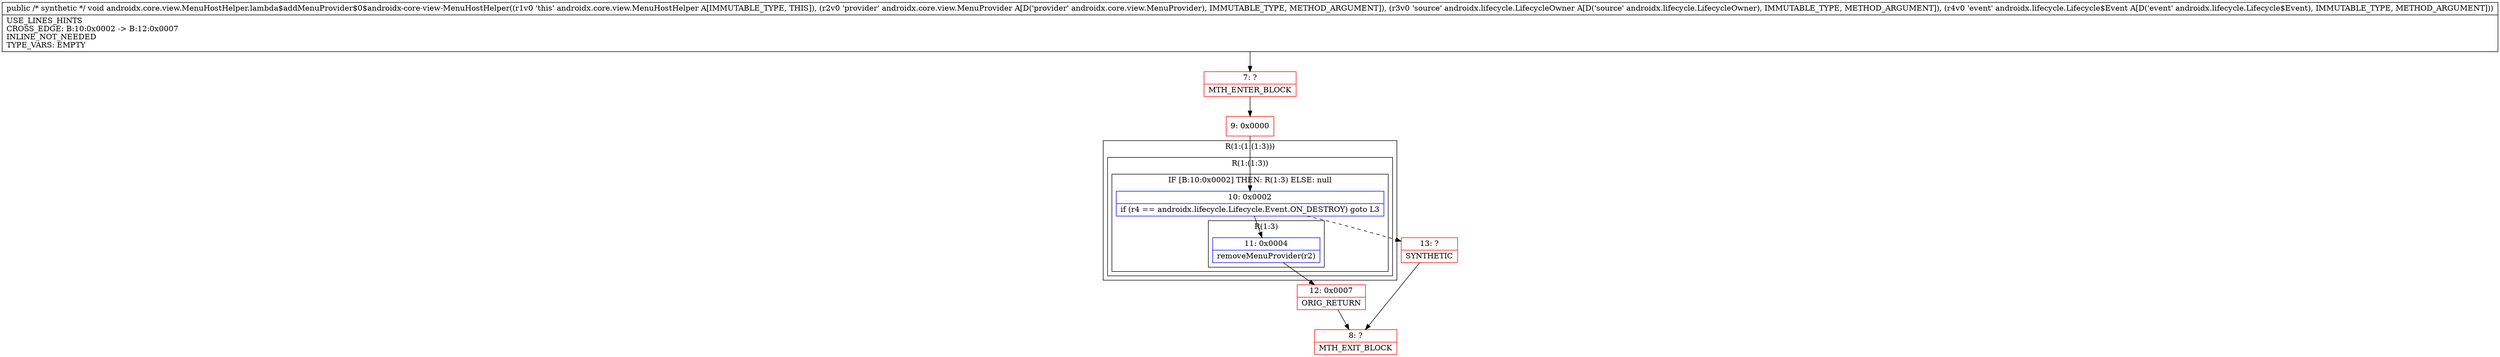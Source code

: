 digraph "CFG forandroidx.core.view.MenuHostHelper.lambda$addMenuProvider$0$androidx\-core\-view\-MenuHostHelper(Landroidx\/core\/view\/MenuProvider;Landroidx\/lifecycle\/LifecycleOwner;Landroidx\/lifecycle\/Lifecycle$Event;)V" {
subgraph cluster_Region_1831580358 {
label = "R(1:(1:(1:3)))";
node [shape=record,color=blue];
subgraph cluster_Region_1095804887 {
label = "R(1:(1:3))";
node [shape=record,color=blue];
subgraph cluster_IfRegion_948250129 {
label = "IF [B:10:0x0002] THEN: R(1:3) ELSE: null";
node [shape=record,color=blue];
Node_10 [shape=record,label="{10\:\ 0x0002|if (r4 == androidx.lifecycle.Lifecycle.Event.ON_DESTROY) goto L3\l}"];
subgraph cluster_Region_470747844 {
label = "R(1:3)";
node [shape=record,color=blue];
Node_11 [shape=record,label="{11\:\ 0x0004|removeMenuProvider(r2)\l}"];
}
}
}
}
Node_7 [shape=record,color=red,label="{7\:\ ?|MTH_ENTER_BLOCK\l}"];
Node_9 [shape=record,color=red,label="{9\:\ 0x0000}"];
Node_12 [shape=record,color=red,label="{12\:\ 0x0007|ORIG_RETURN\l}"];
Node_8 [shape=record,color=red,label="{8\:\ ?|MTH_EXIT_BLOCK\l}"];
Node_13 [shape=record,color=red,label="{13\:\ ?|SYNTHETIC\l}"];
MethodNode[shape=record,label="{public \/* synthetic *\/ void androidx.core.view.MenuHostHelper.lambda$addMenuProvider$0$androidx\-core\-view\-MenuHostHelper((r1v0 'this' androidx.core.view.MenuHostHelper A[IMMUTABLE_TYPE, THIS]), (r2v0 'provider' androidx.core.view.MenuProvider A[D('provider' androidx.core.view.MenuProvider), IMMUTABLE_TYPE, METHOD_ARGUMENT]), (r3v0 'source' androidx.lifecycle.LifecycleOwner A[D('source' androidx.lifecycle.LifecycleOwner), IMMUTABLE_TYPE, METHOD_ARGUMENT]), (r4v0 'event' androidx.lifecycle.Lifecycle$Event A[D('event' androidx.lifecycle.Lifecycle$Event), IMMUTABLE_TYPE, METHOD_ARGUMENT]))  | USE_LINES_HINTS\lCROSS_EDGE: B:10:0x0002 \-\> B:12:0x0007\lINLINE_NOT_NEEDED\lTYPE_VARS: EMPTY\l}"];
MethodNode -> Node_7;Node_10 -> Node_11;
Node_10 -> Node_13[style=dashed];
Node_11 -> Node_12;
Node_7 -> Node_9;
Node_9 -> Node_10;
Node_12 -> Node_8;
Node_13 -> Node_8;
}

